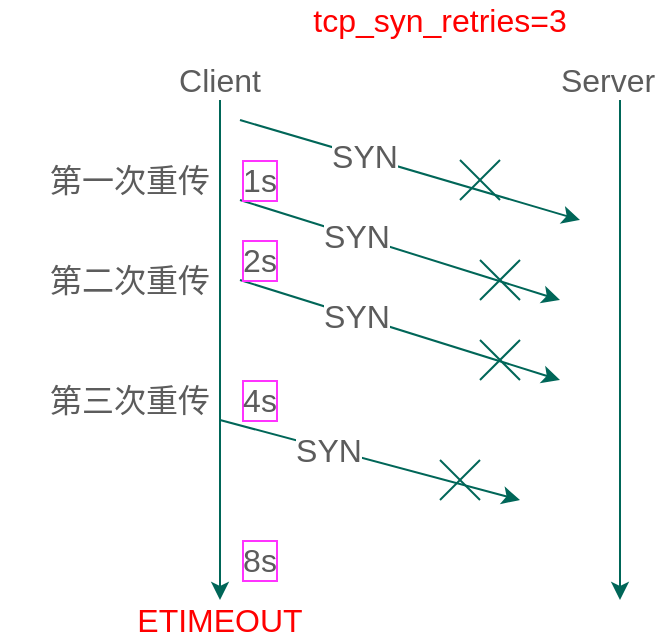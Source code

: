 <mxfile version="13.7.5" type="device"><diagram id="LkeFXDFjbeaa_R2PrG2y" name="第 1 页"><mxGraphModel dx="1422" dy="762" grid="1" gridSize="10" guides="1" tooltips="1" connect="1" arrows="1" fold="1" page="1" pageScale="1" pageWidth="827" pageHeight="1169" math="0" shadow="0"><root><mxCell id="0"/><mxCell id="1" parent="0"/><mxCell id="b_QowvVpZBlJ7zYZl3Ee-2" value="" style="endArrow=classic;html=1;fontSize=16;strokeColor=#006658;fontColor=#5C5C5C;" edge="1" parent="1"><mxGeometry width="50" height="50" relative="1" as="geometry"><mxPoint x="360" y="210" as="sourcePoint"/><mxPoint x="360" y="460" as="targetPoint"/></mxGeometry></mxCell><mxCell id="b_QowvVpZBlJ7zYZl3Ee-3" value="" style="endArrow=classic;html=1;fontSize=16;strokeColor=#006658;fontColor=#5C5C5C;" edge="1" parent="1"><mxGeometry width="50" height="50" relative="1" as="geometry"><mxPoint x="560" y="210" as="sourcePoint"/><mxPoint x="560" y="460" as="targetPoint"/></mxGeometry></mxCell><mxCell id="b_QowvVpZBlJ7zYZl3Ee-4" value="Client" style="text;html=1;strokeColor=none;fillColor=none;align=center;verticalAlign=middle;whiteSpace=wrap;rounded=0;sketch=1;fontSize=16;fontColor=#5C5C5C;" vertex="1" parent="1"><mxGeometry x="340" y="190" width="40" height="20" as="geometry"/></mxCell><mxCell id="b_QowvVpZBlJ7zYZl3Ee-5" value="Server" style="text;html=1;strokeColor=none;fillColor=none;align=center;verticalAlign=middle;whiteSpace=wrap;rounded=0;sketch=1;fontSize=16;fontColor=#5C5C5C;" vertex="1" parent="1"><mxGeometry x="534" y="190" width="40" height="20" as="geometry"/></mxCell><mxCell id="b_QowvVpZBlJ7zYZl3Ee-6" value="" style="endArrow=classic;html=1;fontSize=16;strokeColor=#006658;fontColor=#5C5C5C;" edge="1" parent="1"><mxGeometry width="50" height="50" relative="1" as="geometry"><mxPoint x="370" y="220" as="sourcePoint"/><mxPoint x="540" y="270" as="targetPoint"/></mxGeometry></mxCell><mxCell id="b_QowvVpZBlJ7zYZl3Ee-7" value="SYN" style="edgeLabel;html=1;align=center;verticalAlign=middle;resizable=0;points=[];fontSize=16;fontColor=#5C5C5C;" vertex="1" connectable="0" parent="b_QowvVpZBlJ7zYZl3Ee-6"><mxGeometry x="-0.279" relative="1" as="geometry"><mxPoint as="offset"/></mxGeometry></mxCell><mxCell id="b_QowvVpZBlJ7zYZl3Ee-8" value="" style="endArrow=classic;html=1;fontSize=16;strokeColor=#006658;fontColor=#5C5C5C;" edge="1" parent="1"><mxGeometry width="50" height="50" relative="1" as="geometry"><mxPoint x="370" y="260" as="sourcePoint"/><mxPoint x="530" y="310" as="targetPoint"/></mxGeometry></mxCell><mxCell id="b_QowvVpZBlJ7zYZl3Ee-9" value="SYN" style="edgeLabel;html=1;align=center;verticalAlign=middle;resizable=0;points=[];fontSize=16;fontColor=#5C5C5C;" vertex="1" connectable="0" parent="b_QowvVpZBlJ7zYZl3Ee-8"><mxGeometry x="-0.279" relative="1" as="geometry"><mxPoint as="offset"/></mxGeometry></mxCell><mxCell id="b_QowvVpZBlJ7zYZl3Ee-10" value="" style="endArrow=classic;html=1;fontSize=16;strokeColor=#006658;fontColor=#5C5C5C;" edge="1" parent="1"><mxGeometry width="50" height="50" relative="1" as="geometry"><mxPoint x="370" y="300" as="sourcePoint"/><mxPoint x="530" y="350" as="targetPoint"/></mxGeometry></mxCell><mxCell id="b_QowvVpZBlJ7zYZl3Ee-11" value="SYN" style="edgeLabel;html=1;align=center;verticalAlign=middle;resizable=0;points=[];fontSize=16;fontColor=#5C5C5C;" vertex="1" connectable="0" parent="b_QowvVpZBlJ7zYZl3Ee-10"><mxGeometry x="-0.279" relative="1" as="geometry"><mxPoint as="offset"/></mxGeometry></mxCell><mxCell id="b_QowvVpZBlJ7zYZl3Ee-12" value="" style="endArrow=classic;html=1;fontSize=16;strokeColor=#006658;fontColor=#5C5C5C;" edge="1" parent="1"><mxGeometry width="50" height="50" relative="1" as="geometry"><mxPoint x="360" y="370" as="sourcePoint"/><mxPoint x="510" y="410" as="targetPoint"/></mxGeometry></mxCell><mxCell id="b_QowvVpZBlJ7zYZl3Ee-13" value="SYN" style="edgeLabel;html=1;align=center;verticalAlign=middle;resizable=0;points=[];fontSize=16;fontColor=#5C5C5C;" vertex="1" connectable="0" parent="b_QowvVpZBlJ7zYZl3Ee-12"><mxGeometry x="-0.279" relative="1" as="geometry"><mxPoint as="offset"/></mxGeometry></mxCell><mxCell id="b_QowvVpZBlJ7zYZl3Ee-14" value="第一次重传" style="text;html=1;strokeColor=none;fillColor=none;align=center;verticalAlign=middle;whiteSpace=wrap;rounded=0;sketch=1;fontSize=16;fontColor=#5C5C5C;" vertex="1" parent="1"><mxGeometry x="250" y="240" width="130" height="20" as="geometry"/></mxCell><mxCell id="b_QowvVpZBlJ7zYZl3Ee-15" value="第二次重传" style="text;html=1;strokeColor=none;fillColor=none;align=center;verticalAlign=middle;whiteSpace=wrap;rounded=0;sketch=1;fontSize=16;fontColor=#5C5C5C;" vertex="1" parent="1"><mxGeometry x="250" y="290" width="130" height="20" as="geometry"/></mxCell><mxCell id="b_QowvVpZBlJ7zYZl3Ee-16" value="第三次重传" style="text;html=1;strokeColor=none;fillColor=none;align=center;verticalAlign=middle;whiteSpace=wrap;rounded=0;sketch=1;fontSize=16;fontColor=#5C5C5C;" vertex="1" parent="1"><mxGeometry x="250" y="350" width="130" height="20" as="geometry"/></mxCell><mxCell id="b_QowvVpZBlJ7zYZl3Ee-17" value="&lt;font color=&quot;#ff0000&quot;&gt;ETIMEOUT&lt;/font&gt;" style="text;html=1;strokeColor=none;fillColor=none;align=center;verticalAlign=middle;whiteSpace=wrap;rounded=0;sketch=1;fontSize=16;fontColor=#5C5C5C;" vertex="1" parent="1"><mxGeometry x="310" y="460" width="100" height="20" as="geometry"/></mxCell><mxCell id="b_QowvVpZBlJ7zYZl3Ee-18" value="&lt;font color=&quot;#ff0000&quot;&gt;tcp_syn_retries=3&lt;/font&gt;" style="text;html=1;strokeColor=none;fillColor=none;align=center;verticalAlign=middle;whiteSpace=wrap;rounded=0;sketch=1;fontSize=16;fontColor=#5C5C5C;" vertex="1" parent="1"><mxGeometry x="450" y="160" width="40" height="20" as="geometry"/></mxCell><mxCell id="b_QowvVpZBlJ7zYZl3Ee-19" value="1s" style="text;html=1;strokeColor=none;fillColor=none;align=center;verticalAlign=middle;whiteSpace=wrap;rounded=0;sketch=1;fontSize=16;labelBorderColor=#FF33FF;fontColor=#5C5C5C;" vertex="1" parent="1"><mxGeometry x="360" y="240" width="40" height="20" as="geometry"/></mxCell><mxCell id="b_QowvVpZBlJ7zYZl3Ee-20" value="2s" style="text;html=1;strokeColor=none;fillColor=none;align=center;verticalAlign=middle;whiteSpace=wrap;rounded=0;sketch=1;fontSize=16;labelBorderColor=#FF33FF;fontColor=#5C5C5C;" vertex="1" parent="1"><mxGeometry x="360" y="280" width="40" height="20" as="geometry"/></mxCell><mxCell id="b_QowvVpZBlJ7zYZl3Ee-21" value="4s" style="text;html=1;strokeColor=none;fillColor=none;align=center;verticalAlign=middle;whiteSpace=wrap;rounded=0;sketch=1;fontSize=16;labelBorderColor=#FF33FF;fontColor=#5C5C5C;" vertex="1" parent="1"><mxGeometry x="360" y="350" width="40" height="20" as="geometry"/></mxCell><mxCell id="b_QowvVpZBlJ7zYZl3Ee-22" value="8s" style="text;html=1;strokeColor=none;fillColor=none;align=center;verticalAlign=middle;whiteSpace=wrap;rounded=0;sketch=1;fontSize=16;labelBorderColor=#FF33FF;fontColor=#5C5C5C;" vertex="1" parent="1"><mxGeometry x="360" y="430" width="40" height="20" as="geometry"/></mxCell><mxCell id="b_QowvVpZBlJ7zYZl3Ee-25" value="" style="endArrow=none;html=1;fontSize=16;strokeColor=#006658;fontColor=#5C5C5C;" edge="1" parent="1"><mxGeometry width="50" height="50" relative="1" as="geometry"><mxPoint x="500" y="240" as="sourcePoint"/><mxPoint x="480" y="260" as="targetPoint"/></mxGeometry></mxCell><mxCell id="b_QowvVpZBlJ7zYZl3Ee-26" value="" style="endArrow=none;html=1;fontSize=16;strokeColor=#006658;fontColor=#5C5C5C;" edge="1" parent="1"><mxGeometry width="50" height="50" relative="1" as="geometry"><mxPoint x="480" y="240" as="sourcePoint"/><mxPoint x="500" y="260" as="targetPoint"/></mxGeometry></mxCell><mxCell id="b_QowvVpZBlJ7zYZl3Ee-27" value="" style="endArrow=none;html=1;fontSize=16;strokeColor=#006658;fontColor=#5C5C5C;" edge="1" parent="1"><mxGeometry width="50" height="50" relative="1" as="geometry"><mxPoint x="510" y="290" as="sourcePoint"/><mxPoint x="490" y="310" as="targetPoint"/></mxGeometry></mxCell><mxCell id="b_QowvVpZBlJ7zYZl3Ee-28" value="" style="endArrow=none;html=1;fontSize=16;strokeColor=#006658;fontColor=#5C5C5C;" edge="1" parent="1"><mxGeometry width="50" height="50" relative="1" as="geometry"><mxPoint x="490" y="290" as="sourcePoint"/><mxPoint x="510" y="310" as="targetPoint"/></mxGeometry></mxCell><mxCell id="b_QowvVpZBlJ7zYZl3Ee-31" value="" style="endArrow=none;html=1;fontSize=16;strokeColor=#006658;fontColor=#5C5C5C;" edge="1" parent="1"><mxGeometry width="50" height="50" relative="1" as="geometry"><mxPoint x="510" y="330" as="sourcePoint"/><mxPoint x="490" y="350" as="targetPoint"/></mxGeometry></mxCell><mxCell id="b_QowvVpZBlJ7zYZl3Ee-32" value="" style="endArrow=none;html=1;fontSize=16;strokeColor=#006658;fontColor=#5C5C5C;" edge="1" parent="1"><mxGeometry width="50" height="50" relative="1" as="geometry"><mxPoint x="490" y="330" as="sourcePoint"/><mxPoint x="510" y="350" as="targetPoint"/></mxGeometry></mxCell><mxCell id="b_QowvVpZBlJ7zYZl3Ee-34" value="" style="endArrow=none;html=1;fontSize=16;strokeColor=#006658;fontColor=#5C5C5C;" edge="1" parent="1"><mxGeometry width="50" height="50" relative="1" as="geometry"><mxPoint x="470" y="390" as="sourcePoint"/><mxPoint x="490" y="410" as="targetPoint"/></mxGeometry></mxCell><mxCell id="b_QowvVpZBlJ7zYZl3Ee-36" value="" style="endArrow=none;html=1;fontSize=16;strokeColor=#006658;fontColor=#5C5C5C;" edge="1" parent="1"><mxGeometry width="50" height="50" relative="1" as="geometry"><mxPoint x="490" y="390" as="sourcePoint"/><mxPoint x="470" y="410" as="targetPoint"/></mxGeometry></mxCell></root></mxGraphModel></diagram></mxfile>